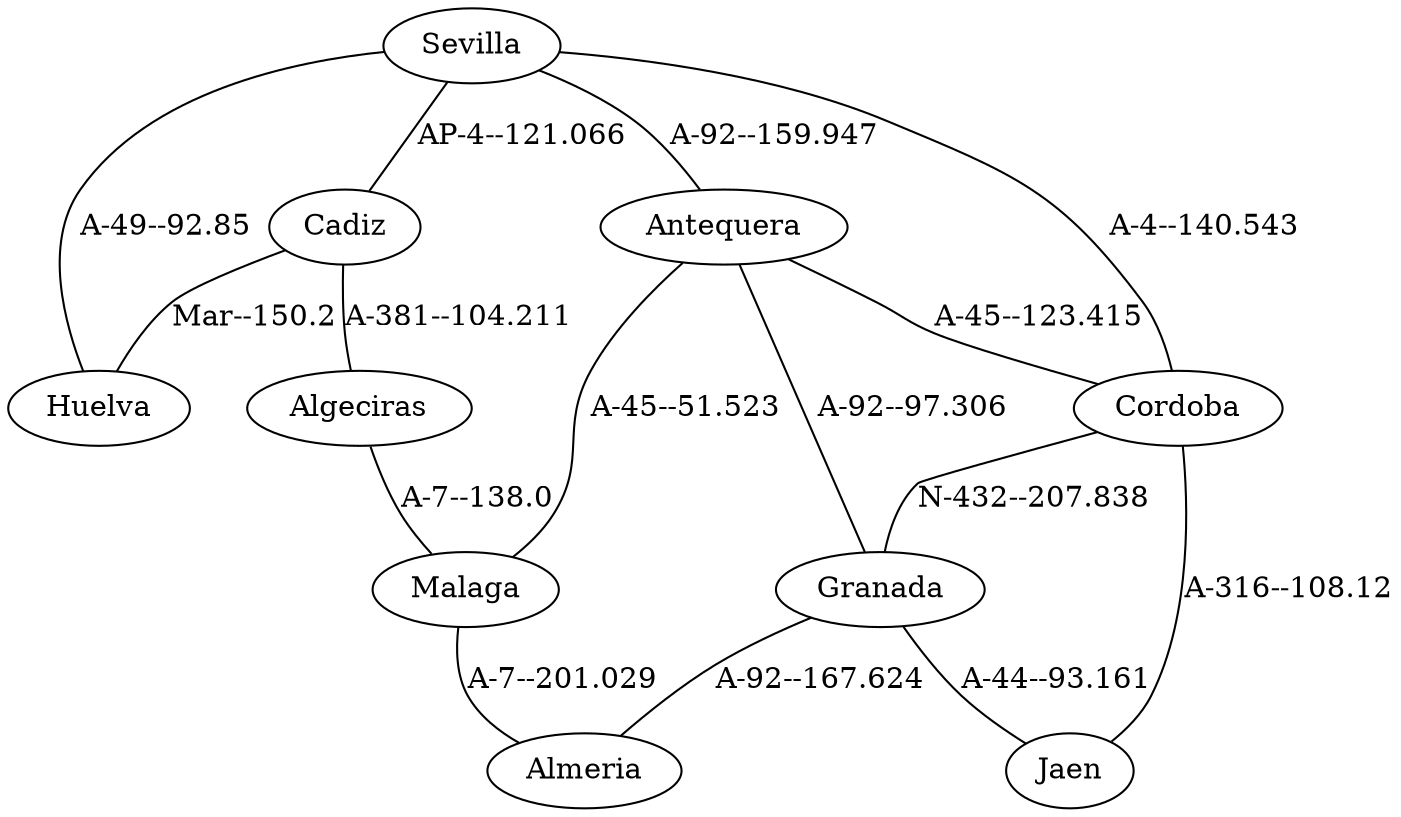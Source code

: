 strict graph G {
  1 [ label="Sevilla" ];
  2 [ label="Cadiz" ];
  3 [ label="Huelva" ];
  4 [ label="Cordoba" ];
  5 [ label="Malaga" ];
  6 [ label="Antequera" ];
  7 [ label="Almeria" ];
  8 [ label="Granada" ];
  9 [ label="Jaen" ];
  10 [ label="Algeciras" ];
  2 -- 3 [ label="Mar--150.2" ];
  1 -- 3 [ label="A-49--92.85" ];
  1 -- 4 [ label="A-4--140.543" ];
  1 -- 2 [ label="AP-4--121.066" ];
  1 -- 6 [ label="A-92--159.947" ];
  6 -- 8 [ label="A-92--97.306" ];
  6 -- 5 [ label="A-45--51.523" ];
  6 -- 4 [ label="A-45--123.415" ];
  5 -- 7 [ label="A-7--201.029" ];
  4 -- 9 [ label="A-316--108.12" ];
  4 -- 8 [ label="N-432--207.838" ];
  8 -- 7 [ label="A-92--167.624" ];
  8 -- 9 [ label="A-44--93.161" ];
  2 -- 10 [ label="A-381--104.211" ];
  10 -- 5 [ label="A-7--138.0" ];
}
